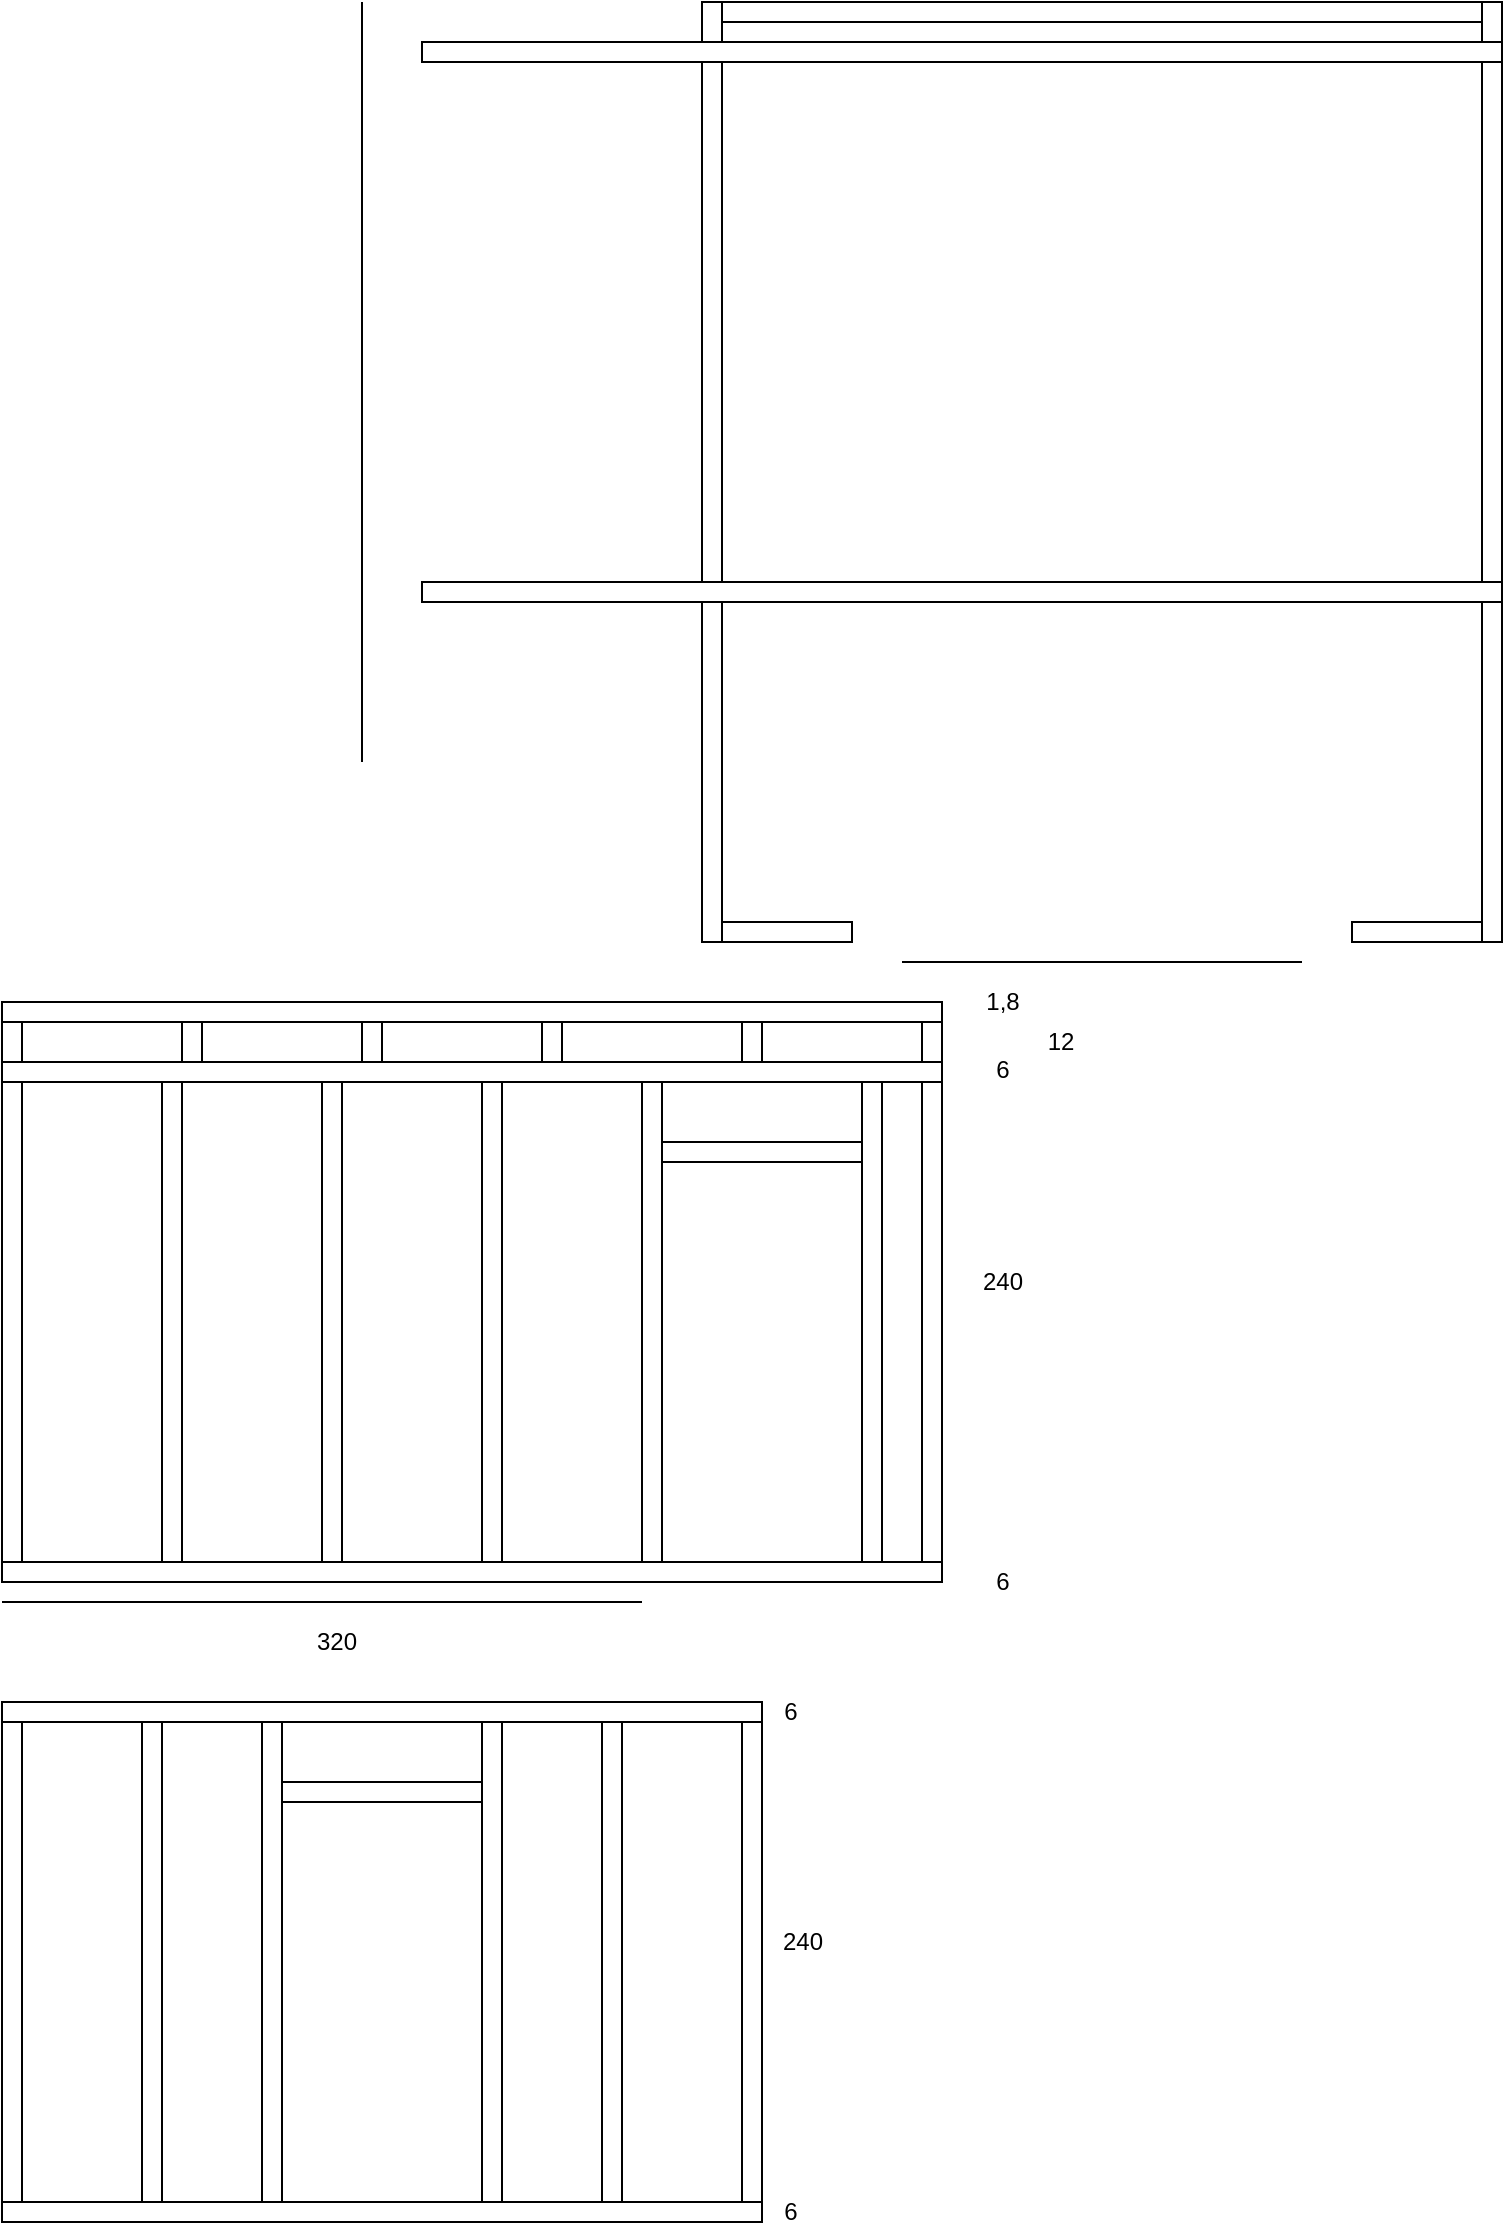 <mxfile version="16.6.4" type="github">
  <diagram id="uHJnZxycNqBeEuo7Jlci" name="Page-1">
    <mxGraphModel dx="2567" dy="1637" grid="1" gridSize="10" guides="1" tooltips="1" connect="1" arrows="1" fold="1" page="1" pageScale="1" pageWidth="827" pageHeight="1169" math="0" shadow="0">
      <root>
        <mxCell id="0" />
        <mxCell id="1" parent="0" />
        <mxCell id="wEZuyLANaTQTKHT913J5-1" value="" style="rounded=0;whiteSpace=wrap;html=1;" parent="1" vertex="1">
          <mxGeometry x="380" y="20" width="380" height="10" as="geometry" />
        </mxCell>
        <mxCell id="wEZuyLANaTQTKHT913J5-2" value="" style="rounded=0;whiteSpace=wrap;html=1;" parent="1" vertex="1">
          <mxGeometry x="370" y="20" width="10" height="470" as="geometry" />
        </mxCell>
        <mxCell id="wEZuyLANaTQTKHT913J5-3" value="" style="rounded=0;whiteSpace=wrap;html=1;" parent="1" vertex="1">
          <mxGeometry x="760" y="20" width="10" height="470" as="geometry" />
        </mxCell>
        <mxCell id="wEZuyLANaTQTKHT913J5-4" value="" style="rounded=0;whiteSpace=wrap;html=1;" parent="1" vertex="1">
          <mxGeometry x="380" y="480" width="65" height="10" as="geometry" />
        </mxCell>
        <mxCell id="wEZuyLANaTQTKHT913J5-5" value="" style="rounded=0;whiteSpace=wrap;html=1;" parent="1" vertex="1">
          <mxGeometry x="695" y="480" width="65" height="10" as="geometry" />
        </mxCell>
        <mxCell id="wEZuyLANaTQTKHT913J5-6" value="" style="rounded=0;whiteSpace=wrap;html=1;" parent="1" vertex="1">
          <mxGeometry x="20" y="800" width="470" height="10" as="geometry" />
        </mxCell>
        <mxCell id="wEZuyLANaTQTKHT913J5-7" value="" style="rounded=0;whiteSpace=wrap;html=1;" parent="1" vertex="1">
          <mxGeometry x="20" y="560" width="10" height="240" as="geometry" />
        </mxCell>
        <mxCell id="wEZuyLANaTQTKHT913J5-8" value="" style="rounded=0;whiteSpace=wrap;html=1;" parent="1" vertex="1">
          <mxGeometry x="480" y="560" width="10" height="240" as="geometry" />
        </mxCell>
        <mxCell id="wEZuyLANaTQTKHT913J5-9" value="" style="rounded=0;whiteSpace=wrap;html=1;" parent="1" vertex="1">
          <mxGeometry x="20" y="550" width="470" height="10" as="geometry" />
        </mxCell>
        <mxCell id="wEZuyLANaTQTKHT913J5-10" value="" style="rounded=0;whiteSpace=wrap;html=1;" parent="1" vertex="1">
          <mxGeometry x="100" y="560" width="10" height="240" as="geometry" />
        </mxCell>
        <mxCell id="wEZuyLANaTQTKHT913J5-11" value="" style="rounded=0;whiteSpace=wrap;html=1;" parent="1" vertex="1">
          <mxGeometry x="260" y="560" width="10" height="240" as="geometry" />
        </mxCell>
        <mxCell id="wEZuyLANaTQTKHT913J5-13" value="" style="endArrow=none;html=1;rounded=0;" parent="1" edge="1">
          <mxGeometry width="50" height="50" relative="1" as="geometry">
            <mxPoint x="20" y="820" as="sourcePoint" />
            <mxPoint x="340" y="820" as="targetPoint" />
          </mxGeometry>
        </mxCell>
        <mxCell id="wEZuyLANaTQTKHT913J5-14" value="" style="rounded=0;whiteSpace=wrap;html=1;" parent="1" vertex="1">
          <mxGeometry x="340" y="560" width="10" height="240" as="geometry" />
        </mxCell>
        <mxCell id="wEZuyLANaTQTKHT913J5-15" value="" style="rounded=0;whiteSpace=wrap;html=1;" parent="1" vertex="1">
          <mxGeometry x="450" y="560" width="10" height="240" as="geometry" />
        </mxCell>
        <mxCell id="wEZuyLANaTQTKHT913J5-16" value="" style="rounded=0;whiteSpace=wrap;html=1;" parent="1" vertex="1">
          <mxGeometry x="350" y="590" width="100" height="10" as="geometry" />
        </mxCell>
        <mxCell id="wEZuyLANaTQTKHT913J5-20" value="" style="endArrow=none;html=1;rounded=0;" parent="1" edge="1">
          <mxGeometry width="50" height="50" relative="1" as="geometry">
            <mxPoint x="470" y="500" as="sourcePoint" />
            <mxPoint x="670" y="500" as="targetPoint" />
          </mxGeometry>
        </mxCell>
        <mxCell id="wEZuyLANaTQTKHT913J5-21" value="" style="rounded=0;whiteSpace=wrap;html=1;" parent="1" vertex="1">
          <mxGeometry x="230" y="40" width="540" height="10" as="geometry" />
        </mxCell>
        <mxCell id="wEZuyLANaTQTKHT913J5-22" value="" style="rounded=0;whiteSpace=wrap;html=1;" parent="1" vertex="1">
          <mxGeometry x="230" y="310" width="540" height="10" as="geometry" />
        </mxCell>
        <mxCell id="wEZuyLANaTQTKHT913J5-23" value="" style="endArrow=none;html=1;rounded=0;" parent="1" edge="1">
          <mxGeometry width="50" height="50" relative="1" as="geometry">
            <mxPoint x="200" y="400" as="sourcePoint" />
            <mxPoint x="200" y="20" as="targetPoint" />
          </mxGeometry>
        </mxCell>
        <mxCell id="wEZuyLANaTQTKHT913J5-25" value="" style="rounded=0;whiteSpace=wrap;html=1;" parent="1" vertex="1">
          <mxGeometry x="20" y="530" width="10" height="20" as="geometry" />
        </mxCell>
        <mxCell id="wEZuyLANaTQTKHT913J5-26" value="" style="rounded=0;whiteSpace=wrap;html=1;" parent="1" vertex="1">
          <mxGeometry x="110" y="530" width="10" height="20" as="geometry" />
        </mxCell>
        <mxCell id="wEZuyLANaTQTKHT913J5-29" value="" style="rounded=0;whiteSpace=wrap;html=1;" parent="1" vertex="1">
          <mxGeometry x="180" y="560" width="10" height="240" as="geometry" />
        </mxCell>
        <mxCell id="wEZuyLANaTQTKHT913J5-30" value="" style="rounded=0;whiteSpace=wrap;html=1;" parent="1" vertex="1">
          <mxGeometry x="200" y="530" width="10" height="20" as="geometry" />
        </mxCell>
        <mxCell id="wEZuyLANaTQTKHT913J5-31" value="" style="rounded=0;whiteSpace=wrap;html=1;" parent="1" vertex="1">
          <mxGeometry x="290" y="530" width="10" height="20" as="geometry" />
        </mxCell>
        <mxCell id="wEZuyLANaTQTKHT913J5-33" value="" style="rounded=0;whiteSpace=wrap;html=1;" parent="1" vertex="1">
          <mxGeometry x="480" y="530" width="10" height="20" as="geometry" />
        </mxCell>
        <mxCell id="wEZuyLANaTQTKHT913J5-37" value="" style="rounded=0;whiteSpace=wrap;html=1;" parent="1" vertex="1">
          <mxGeometry x="390" y="530" width="10" height="20" as="geometry" />
        </mxCell>
        <mxCell id="wEZuyLANaTQTKHT913J5-40" value="" style="rounded=0;whiteSpace=wrap;html=1;" parent="1" vertex="1">
          <mxGeometry x="20" y="520" width="470" height="10" as="geometry" />
        </mxCell>
        <mxCell id="wEZuyLANaTQTKHT913J5-41" value="6" style="text;html=1;align=center;verticalAlign=middle;resizable=0;points=[];autosize=1;strokeColor=none;fillColor=none;" parent="1" vertex="1">
          <mxGeometry x="510" y="800" width="20" height="20" as="geometry" />
        </mxCell>
        <mxCell id="wEZuyLANaTQTKHT913J5-42" value="240" style="text;html=1;align=center;verticalAlign=middle;resizable=0;points=[];autosize=1;strokeColor=none;fillColor=none;" parent="1" vertex="1">
          <mxGeometry x="500" y="650" width="40" height="20" as="geometry" />
        </mxCell>
        <mxCell id="wEZuyLANaTQTKHT913J5-43" value="6" style="text;html=1;align=center;verticalAlign=middle;resizable=0;points=[];autosize=1;strokeColor=none;fillColor=none;" parent="1" vertex="1">
          <mxGeometry x="510" y="544" width="20" height="20" as="geometry" />
        </mxCell>
        <mxCell id="wEZuyLANaTQTKHT913J5-44" value="12" style="text;html=1;align=center;verticalAlign=middle;resizable=0;points=[];autosize=1;strokeColor=none;fillColor=none;" parent="1" vertex="1">
          <mxGeometry x="534" y="530" width="30" height="20" as="geometry" />
        </mxCell>
        <mxCell id="wEZuyLANaTQTKHT913J5-45" value="320" style="text;html=1;align=center;verticalAlign=middle;resizable=0;points=[];autosize=1;strokeColor=none;fillColor=none;" parent="1" vertex="1">
          <mxGeometry x="167" y="830" width="40" height="20" as="geometry" />
        </mxCell>
        <mxCell id="wEZuyLANaTQTKHT913J5-47" value="1,8" style="text;html=1;align=center;verticalAlign=middle;resizable=0;points=[];autosize=1;strokeColor=none;fillColor=none;" parent="1" vertex="1">
          <mxGeometry x="505" y="510" width="30" height="20" as="geometry" />
        </mxCell>
        <mxCell id="wEZuyLANaTQTKHT913J5-48" value="" style="rounded=0;whiteSpace=wrap;html=1;" parent="1" vertex="1">
          <mxGeometry x="20" y="1120" width="380" height="10" as="geometry" />
        </mxCell>
        <mxCell id="wEZuyLANaTQTKHT913J5-49" value="" style="rounded=0;whiteSpace=wrap;html=1;" parent="1" vertex="1">
          <mxGeometry x="20" y="880" width="10" height="240" as="geometry" />
        </mxCell>
        <mxCell id="wEZuyLANaTQTKHT913J5-50" value="" style="rounded=0;whiteSpace=wrap;html=1;" parent="1" vertex="1">
          <mxGeometry x="150" y="880" width="10" height="240" as="geometry" />
        </mxCell>
        <mxCell id="wEZuyLANaTQTKHT913J5-51" value="" style="rounded=0;whiteSpace=wrap;html=1;" parent="1" vertex="1">
          <mxGeometry x="20" y="870" width="380" height="10" as="geometry" />
        </mxCell>
        <mxCell id="wEZuyLANaTQTKHT913J5-52" value="" style="rounded=0;whiteSpace=wrap;html=1;" parent="1" vertex="1">
          <mxGeometry x="90" y="880" width="10" height="240" as="geometry" />
        </mxCell>
        <mxCell id="wEZuyLANaTQTKHT913J5-53" value="" style="rounded=0;whiteSpace=wrap;html=1;" parent="1" vertex="1">
          <mxGeometry x="260" y="880" width="10" height="240" as="geometry" />
        </mxCell>
        <mxCell id="wEZuyLANaTQTKHT913J5-55" value="" style="rounded=0;whiteSpace=wrap;html=1;" parent="1" vertex="1">
          <mxGeometry x="320" y="880" width="10" height="240" as="geometry" />
        </mxCell>
        <mxCell id="wEZuyLANaTQTKHT913J5-60" value="" style="rounded=0;whiteSpace=wrap;html=1;" parent="1" vertex="1">
          <mxGeometry x="390" y="880" width="10" height="240" as="geometry" />
        </mxCell>
        <mxCell id="wEZuyLANaTQTKHT913J5-66" value="6" style="text;html=1;align=center;verticalAlign=middle;resizable=0;points=[];autosize=1;strokeColor=none;fillColor=none;" parent="1" vertex="1">
          <mxGeometry x="404" y="1115" width="20" height="20" as="geometry" />
        </mxCell>
        <mxCell id="wEZuyLANaTQTKHT913J5-67" value="240" style="text;html=1;align=center;verticalAlign=middle;resizable=0;points=[];autosize=1;strokeColor=none;fillColor=none;" parent="1" vertex="1">
          <mxGeometry x="400" y="980" width="40" height="20" as="geometry" />
        </mxCell>
        <mxCell id="wEZuyLANaTQTKHT913J5-68" value="6" style="text;html=1;align=center;verticalAlign=middle;resizable=0;points=[];autosize=1;strokeColor=none;fillColor=none;" parent="1" vertex="1">
          <mxGeometry x="404" y="865" width="20" height="20" as="geometry" />
        </mxCell>
        <mxCell id="wEZuyLANaTQTKHT913J5-72" value="" style="rounded=0;whiteSpace=wrap;html=1;" parent="1" vertex="1">
          <mxGeometry x="160" y="910" width="100" height="10" as="geometry" />
        </mxCell>
      </root>
    </mxGraphModel>
  </diagram>
</mxfile>
